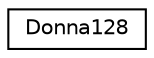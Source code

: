 digraph "Graphical Class Hierarchy"
{
 // LATEX_PDF_SIZE
  edge [fontname="Helvetica",fontsize="10",labelfontname="Helvetica",labelfontsize="10"];
  node [fontname="Helvetica",fontsize="10",shape=record];
  rankdir="LR";
  Node0 [label="Donna128",height=0.2,width=0.4,color="black", fillcolor="white", style="filled",URL="$class_donna128.html",tooltip="An implementation of a segmented (2*64) 128 bit integer"];
}
